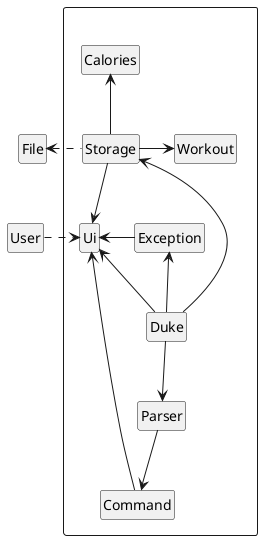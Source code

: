 @startuml
skinparam classAttributeIconSize 0
hide footbox
hide members
hide circle

Package " "<<Rectangle>>{
    class Ui
    class Storage
    class Parser
    class Exception
    class Command
    class Duke
    class Calories
    class Workout
}

User .right.> Ui


Duke -left-> Storage
Duke --> Parser
Duke -up-> Ui
Duke -up-> Exception

Parser --> Command

Command --> Ui
Exception -up> Ui

Storage -up-> Calories
Storage -right-> Workout

Storage --> Ui

Storage .left.> File

@enduml